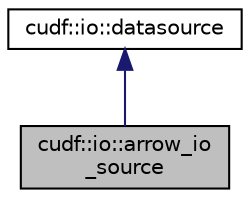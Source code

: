 digraph "cudf::io::arrow_io_source"
{
 // LATEX_PDF_SIZE
  edge [fontname="Helvetica",fontsize="10",labelfontname="Helvetica",labelfontsize="10"];
  node [fontname="Helvetica",fontsize="10",shape=record];
  Node1 [label="cudf::io::arrow_io\l_source",height=0.2,width=0.4,color="black", fillcolor="grey75", style="filled", fontcolor="black",tooltip="Implementation class for reading from an Apache Arrow file. The file could be a memory-mapped file or..."];
  Node2 -> Node1 [dir="back",color="midnightblue",fontsize="10",style="solid",fontname="Helvetica"];
  Node2 [label="cudf::io::datasource",height=0.2,width=0.4,color="black", fillcolor="white", style="filled",URL="$classcudf_1_1io_1_1datasource.html",tooltip="Class for reading from a file or memory source."];
}
